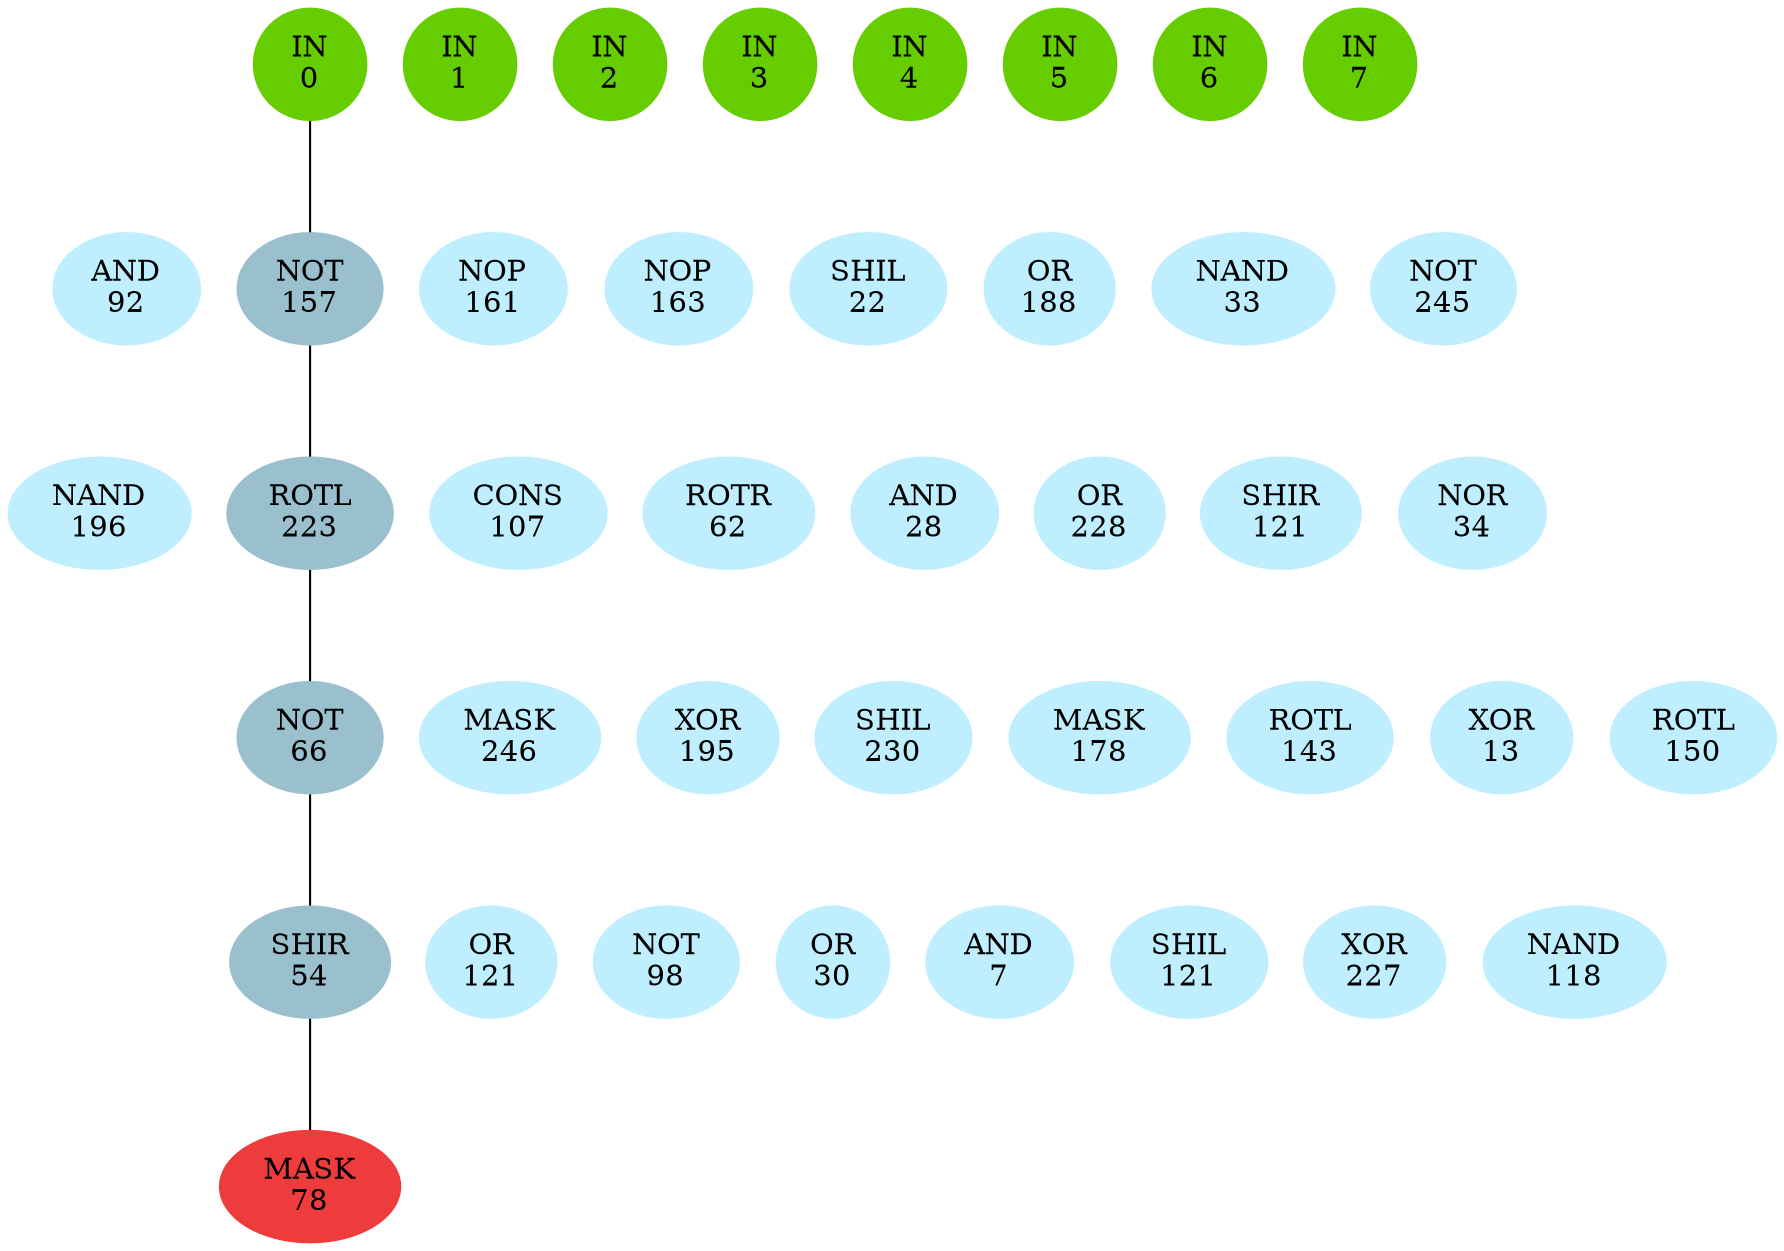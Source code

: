 graph EACircuit {
rankdir=BT;
ranksep=0.75;
ordering=out;
splines=polyline;
node [style=filled, color=lightblue2];

{ rank=same;
node [color=chartreuse3];
"-1_0"[label="IN\n0"];
node [color=chartreuse3];
"-1_1"[label="IN\n1"];
node [color=chartreuse3];
"-1_2"[label="IN\n2"];
node [color=chartreuse3];
"-1_3"[label="IN\n3"];
node [color=chartreuse3];
"-1_4"[label="IN\n4"];
node [color=chartreuse3];
"-1_5"[label="IN\n5"];
node [color=chartreuse3];
"-1_6"[label="IN\n6"];
node [color=chartreuse3];
"-1_7"[label="IN\n7"];
}
{ rank=same;
node [color=lightblue1];
"0_0"[label="AND\n92"];
node [color=lightblue3];
"0_1"[label="NOT\n157"];
node [color=lightblue1];
"0_2"[label="NOP\n161"];
node [color=lightblue1];
"0_3"[label="NOP\n163"];
node [color=lightblue1];
"0_4"[label="SHIL\n22"];
node [color=lightblue1];
"0_5"[label="OR\n188"];
node [color=lightblue1];
"0_6"[label="NAND\n33"];
node [color=lightblue1];
"0_7"[label="NOT\n245"];
}
{ rank=same;
node [color=lightblue1];
"1_0"[label="NAND\n196"];
node [color=lightblue3];
"1_1"[label="ROTL\n223"];
node [color=lightblue1];
"1_2"[label="CONS\n107"];
node [color=lightblue1];
"1_3"[label="ROTR\n62"];
node [color=lightblue1];
"1_4"[label="AND\n28"];
node [color=lightblue1];
"1_5"[label="OR\n228"];
node [color=lightblue1];
"1_6"[label="SHIR\n121"];
node [color=lightblue1];
"1_7"[label="NOR\n34"];
}
{ rank=same;
node [color=lightblue3];
"2_0"[label="NOT\n66"];
node [color=lightblue1];
"2_1"[label="MASK\n246"];
node [color=lightblue1];
"2_2"[label="XOR\n195"];
node [color=lightblue1];
"2_3"[label="SHIL\n230"];
node [color=lightblue1];
"2_4"[label="MASK\n178"];
node [color=lightblue1];
"2_5"[label="ROTL\n143"];
node [color=lightblue1];
"2_6"[label="XOR\n13"];
node [color=lightblue1];
"2_7"[label="ROTL\n150"];
}
{ rank=same;
node [color=lightblue3];
"3_0"[label="SHIR\n54"];
node [color=lightblue1];
"3_1"[label="OR\n121"];
node [color=lightblue1];
"3_2"[label="NOT\n98"];
node [color=lightblue1];
"3_3"[label="OR\n30"];
node [color=lightblue1];
"3_4"[label="AND\n7"];
node [color=lightblue1];
"3_5"[label="SHIL\n121"];
node [color=lightblue1];
"3_6"[label="XOR\n227"];
node [color=lightblue1];
"3_7"[label="NAND\n118"];
}
{ rank=same;
node [color=brown2];
"4_0"[label="MASK\n78"];
}
edge[style=invis];
"-1_0" -- "-1_1" -- "-1_2" -- "-1_3" -- "-1_4" -- "-1_5" -- "-1_6" -- "-1_7";
"0_0" -- "0_1" -- "0_2" -- "0_3" -- "0_4" -- "0_5" -- "0_6" -- "0_7";
"1_0" -- "1_1" -- "1_2" -- "1_3" -- "1_4" -- "1_5" -- "1_6" -- "1_7";
"2_0" -- "2_1" -- "2_2" -- "2_3" -- "2_4" -- "2_5" -- "2_6" -- "2_7";
"3_0" -- "3_1" -- "3_2" -- "3_3" -- "3_4" -- "3_5" -- "3_6" -- "3_7";
"4_0" -- "4_0";
edge[style=solid];
"0_1" -- "-1_0";
"1_1" -- "0_1";
"2_0" -- "1_1";
"3_0" -- "2_0";
"4_0" -- "3_0";
}